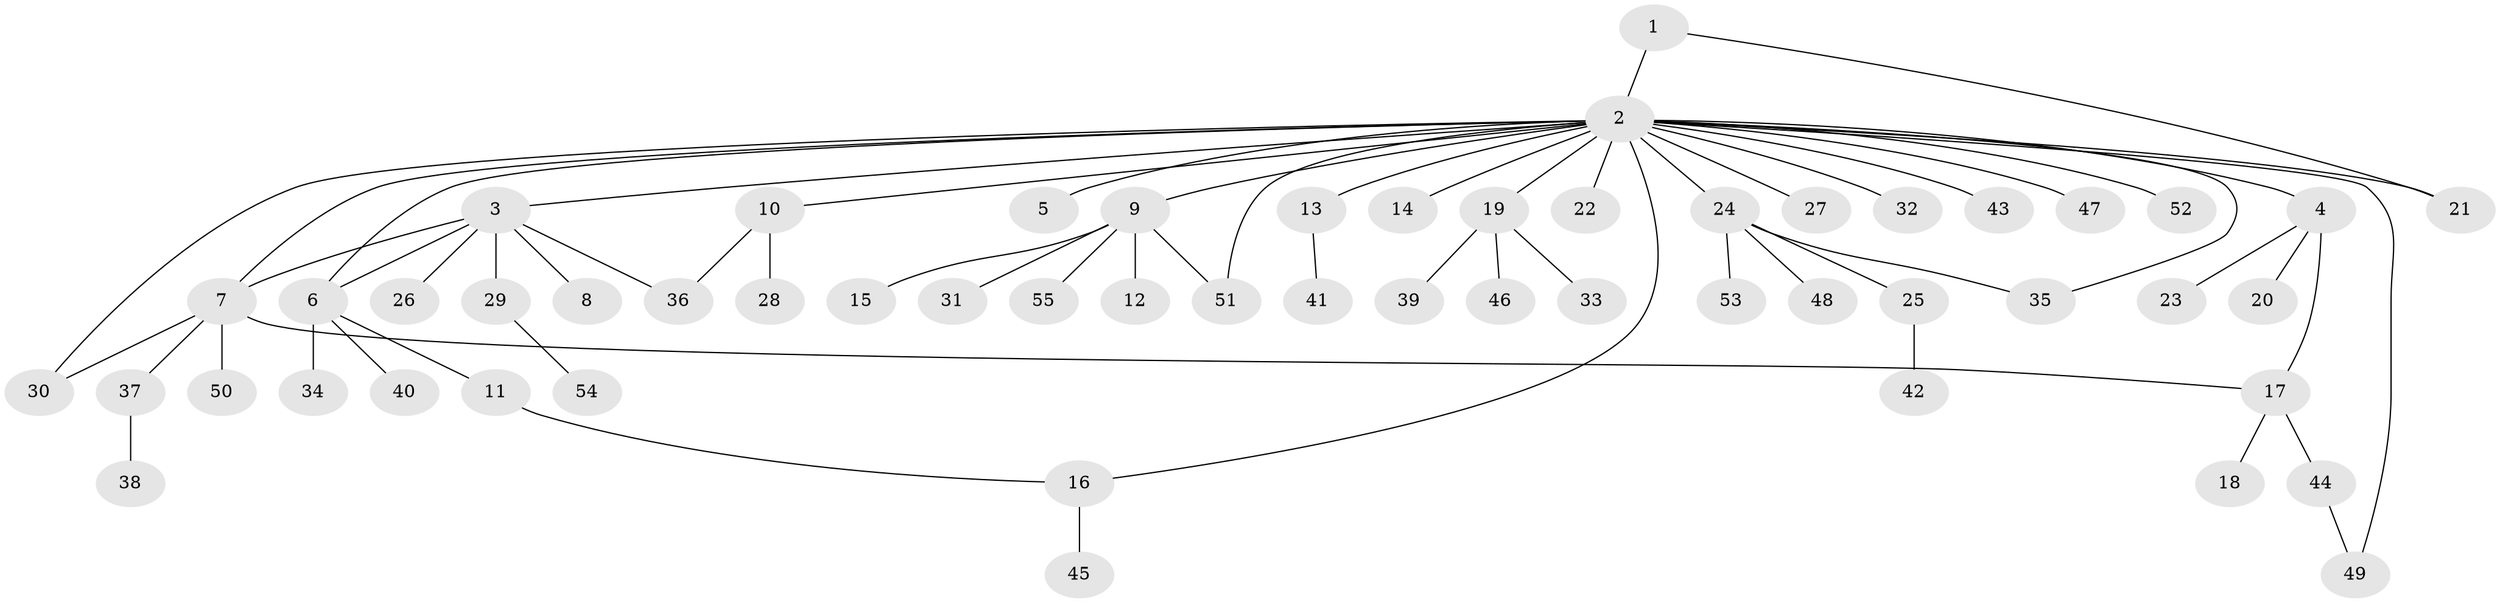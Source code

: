 // coarse degree distribution, {10: 0.058823529411764705, 5: 0.11764705882352941, 2: 0.17647058823529413, 6: 0.058823529411764705, 3: 0.17647058823529413, 1: 0.4117647058823529}
// Generated by graph-tools (version 1.1) at 2025/50/03/04/25 22:50:35]
// undirected, 55 vertices, 64 edges
graph export_dot {
  node [color=gray90,style=filled];
  1;
  2;
  3;
  4;
  5;
  6;
  7;
  8;
  9;
  10;
  11;
  12;
  13;
  14;
  15;
  16;
  17;
  18;
  19;
  20;
  21;
  22;
  23;
  24;
  25;
  26;
  27;
  28;
  29;
  30;
  31;
  32;
  33;
  34;
  35;
  36;
  37;
  38;
  39;
  40;
  41;
  42;
  43;
  44;
  45;
  46;
  47;
  48;
  49;
  50;
  51;
  52;
  53;
  54;
  55;
  1 -- 2;
  1 -- 21;
  2 -- 3;
  2 -- 4;
  2 -- 5;
  2 -- 6;
  2 -- 7;
  2 -- 9;
  2 -- 10;
  2 -- 13;
  2 -- 14;
  2 -- 16;
  2 -- 19;
  2 -- 21;
  2 -- 22;
  2 -- 24;
  2 -- 27;
  2 -- 30;
  2 -- 32;
  2 -- 35;
  2 -- 43;
  2 -- 47;
  2 -- 49;
  2 -- 51;
  2 -- 52;
  3 -- 6;
  3 -- 7;
  3 -- 8;
  3 -- 26;
  3 -- 29;
  3 -- 36;
  4 -- 17;
  4 -- 20;
  4 -- 23;
  6 -- 11;
  6 -- 34;
  6 -- 40;
  7 -- 17;
  7 -- 30;
  7 -- 37;
  7 -- 50;
  9 -- 12;
  9 -- 15;
  9 -- 31;
  9 -- 51;
  9 -- 55;
  10 -- 28;
  10 -- 36;
  11 -- 16;
  13 -- 41;
  16 -- 45;
  17 -- 18;
  17 -- 44;
  19 -- 33;
  19 -- 39;
  19 -- 46;
  24 -- 25;
  24 -- 35;
  24 -- 48;
  24 -- 53;
  25 -- 42;
  29 -- 54;
  37 -- 38;
  44 -- 49;
}
